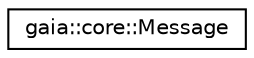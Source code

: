 digraph G
{
  edge [fontname="Helvetica",fontsize="10",labelfontname="Helvetica",labelfontsize="10"];
  node [fontname="Helvetica",fontsize="10",shape=record];
  rankdir=LR;
  Node1 [label="gaia::core::Message",height=0.2,width=0.4,color="black", fillcolor="white", style="filled",URL="$dd/dd0/classgaia_1_1core_1_1_message.html",tooltip="This class defines a message containing a message code and arbitrary data that can be sent to a Handl..."];
}
